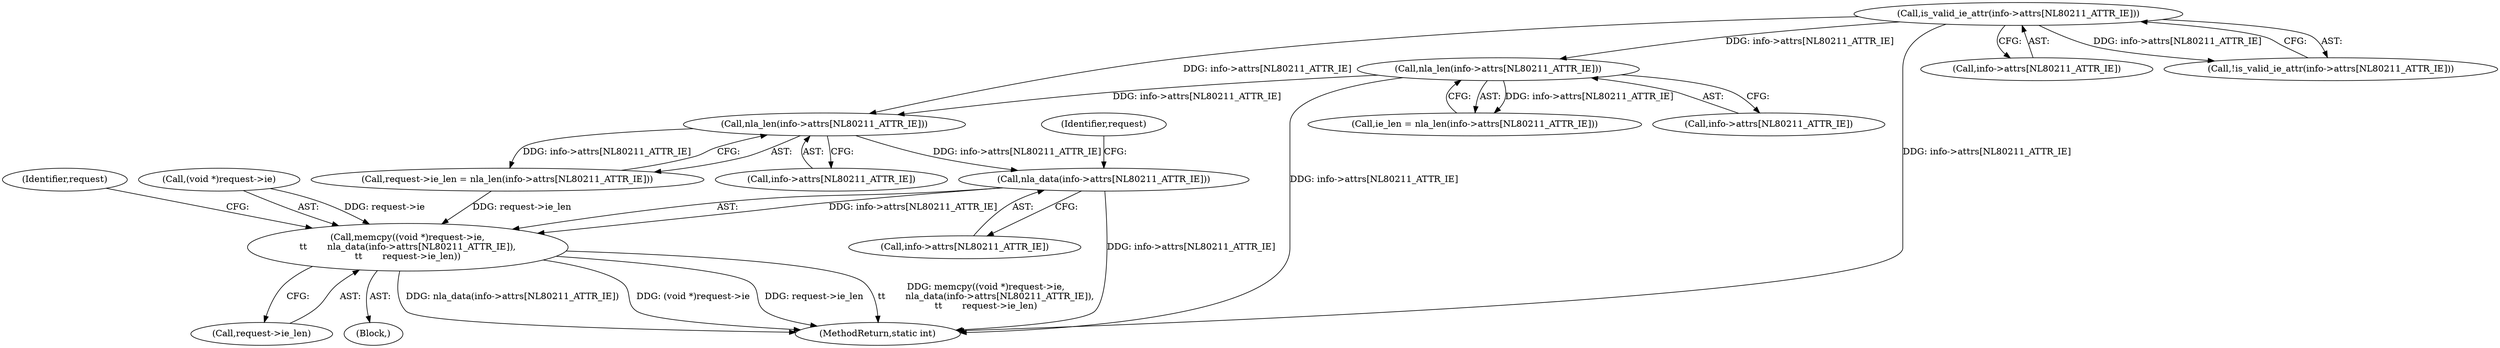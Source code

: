 digraph "0_linux_208c72f4fe44fe09577e7975ba0e7fa0278f3d03@array" {
"1000576" [label="(Call,nla_data(info->attrs[NL80211_ATTR_IE]))"];
"1000564" [label="(Call,nla_len(info->attrs[NL80211_ATTR_IE]))"];
"1000158" [label="(Call,is_valid_ie_attr(info->attrs[NL80211_ATTR_IE]))"];
"1000280" [label="(Call,nla_len(info->attrs[NL80211_ATTR_IE]))"];
"1000570" [label="(Call,memcpy((void *)request->ie,\n\t\t       nla_data(info->attrs[NL80211_ATTR_IE]),\n\t\t       request->ie_len))"];
"1000564" [label="(Call,nla_len(info->attrs[NL80211_ATTR_IE]))"];
"1000571" [label="(Call,(void *)request->ie)"];
"1000570" [label="(Call,memcpy((void *)request->ie,\n\t\t       nla_data(info->attrs[NL80211_ATTR_IE]),\n\t\t       request->ie_len))"];
"1000632" [label="(MethodReturn,static int)"];
"1000281" [label="(Call,info->attrs[NL80211_ATTR_IE])"];
"1000158" [label="(Call,is_valid_ie_attr(info->attrs[NL80211_ATTR_IE]))"];
"1000280" [label="(Call,nla_len(info->attrs[NL80211_ATTR_IE]))"];
"1000587" [label="(Identifier,request)"];
"1000576" [label="(Call,nla_data(info->attrs[NL80211_ATTR_IE]))"];
"1000159" [label="(Call,info->attrs[NL80211_ATTR_IE])"];
"1000583" [label="(Identifier,request)"];
"1000157" [label="(Call,!is_valid_ie_attr(info->attrs[NL80211_ATTR_IE]))"];
"1000577" [label="(Call,info->attrs[NL80211_ATTR_IE])"];
"1000565" [label="(Call,info->attrs[NL80211_ATTR_IE])"];
"1000582" [label="(Call,request->ie_len)"];
"1000278" [label="(Call,ie_len = nla_len(info->attrs[NL80211_ATTR_IE]))"];
"1000560" [label="(Call,request->ie_len = nla_len(info->attrs[NL80211_ATTR_IE]))"];
"1000559" [label="(Block,)"];
"1000576" -> "1000570"  [label="AST: "];
"1000576" -> "1000577"  [label="CFG: "];
"1000577" -> "1000576"  [label="AST: "];
"1000583" -> "1000576"  [label="CFG: "];
"1000576" -> "1000632"  [label="DDG: info->attrs[NL80211_ATTR_IE]"];
"1000576" -> "1000570"  [label="DDG: info->attrs[NL80211_ATTR_IE]"];
"1000564" -> "1000576"  [label="DDG: info->attrs[NL80211_ATTR_IE]"];
"1000564" -> "1000560"  [label="AST: "];
"1000564" -> "1000565"  [label="CFG: "];
"1000565" -> "1000564"  [label="AST: "];
"1000560" -> "1000564"  [label="CFG: "];
"1000564" -> "1000560"  [label="DDG: info->attrs[NL80211_ATTR_IE]"];
"1000158" -> "1000564"  [label="DDG: info->attrs[NL80211_ATTR_IE]"];
"1000280" -> "1000564"  [label="DDG: info->attrs[NL80211_ATTR_IE]"];
"1000158" -> "1000157"  [label="AST: "];
"1000158" -> "1000159"  [label="CFG: "];
"1000159" -> "1000158"  [label="AST: "];
"1000157" -> "1000158"  [label="CFG: "];
"1000158" -> "1000632"  [label="DDG: info->attrs[NL80211_ATTR_IE]"];
"1000158" -> "1000157"  [label="DDG: info->attrs[NL80211_ATTR_IE]"];
"1000158" -> "1000280"  [label="DDG: info->attrs[NL80211_ATTR_IE]"];
"1000280" -> "1000278"  [label="AST: "];
"1000280" -> "1000281"  [label="CFG: "];
"1000281" -> "1000280"  [label="AST: "];
"1000278" -> "1000280"  [label="CFG: "];
"1000280" -> "1000632"  [label="DDG: info->attrs[NL80211_ATTR_IE]"];
"1000280" -> "1000278"  [label="DDG: info->attrs[NL80211_ATTR_IE]"];
"1000570" -> "1000559"  [label="AST: "];
"1000570" -> "1000582"  [label="CFG: "];
"1000571" -> "1000570"  [label="AST: "];
"1000582" -> "1000570"  [label="AST: "];
"1000587" -> "1000570"  [label="CFG: "];
"1000570" -> "1000632"  [label="DDG: (void *)request->ie"];
"1000570" -> "1000632"  [label="DDG: request->ie_len"];
"1000570" -> "1000632"  [label="DDG: memcpy((void *)request->ie,\n\t\t       nla_data(info->attrs[NL80211_ATTR_IE]),\n\t\t       request->ie_len)"];
"1000570" -> "1000632"  [label="DDG: nla_data(info->attrs[NL80211_ATTR_IE])"];
"1000571" -> "1000570"  [label="DDG: request->ie"];
"1000560" -> "1000570"  [label="DDG: request->ie_len"];
}
